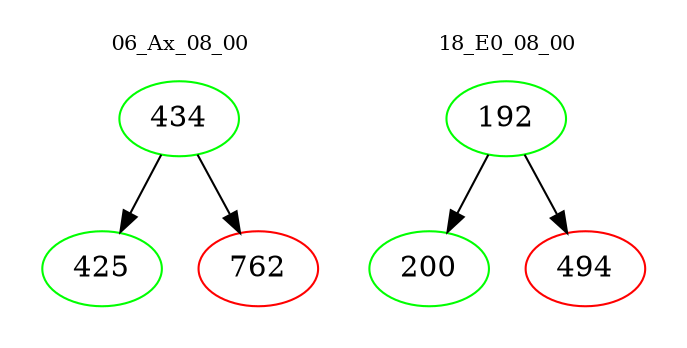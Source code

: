 digraph{
subgraph cluster_0 {
color = white
label = "06_Ax_08_00";
fontsize=10;
T0_434 [label="434", color="green"]
T0_434 -> T0_425 [color="black"]
T0_425 [label="425", color="green"]
T0_434 -> T0_762 [color="black"]
T0_762 [label="762", color="red"]
}
subgraph cluster_1 {
color = white
label = "18_E0_08_00";
fontsize=10;
T1_192 [label="192", color="green"]
T1_192 -> T1_200 [color="black"]
T1_200 [label="200", color="green"]
T1_192 -> T1_494 [color="black"]
T1_494 [label="494", color="red"]
}
}
